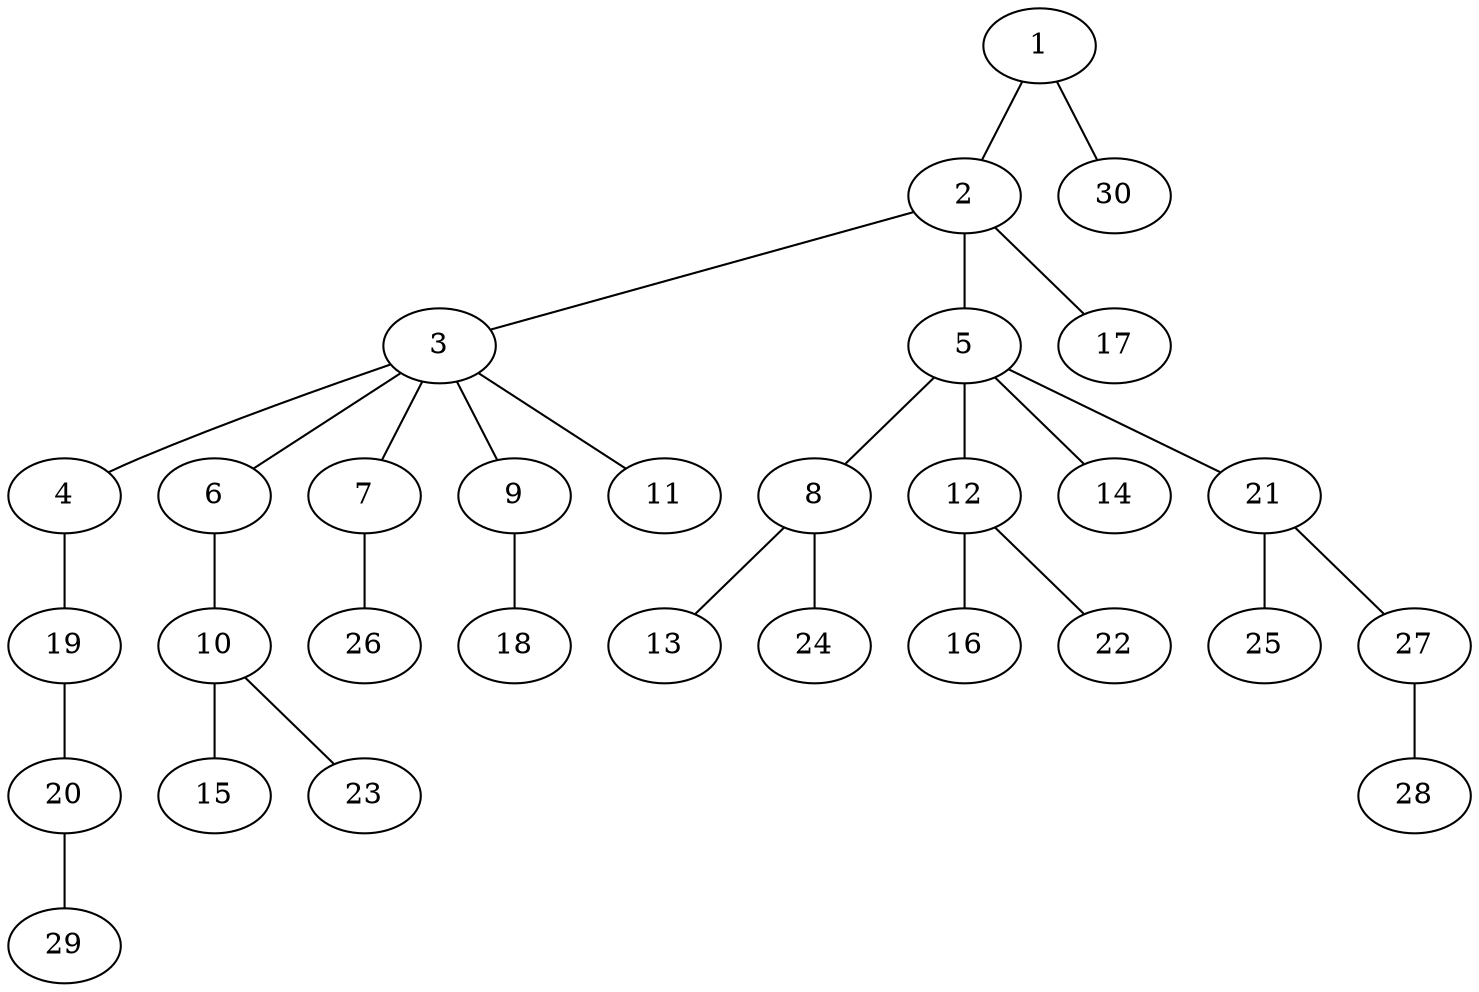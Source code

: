 graph graphname {1--2
1--30
2--3
2--5
2--17
3--4
3--6
3--7
3--9
3--11
4--19
5--8
5--12
5--14
5--21
6--10
7--26
8--13
8--24
9--18
10--15
10--23
12--16
12--22
19--20
20--29
21--25
21--27
27--28
}